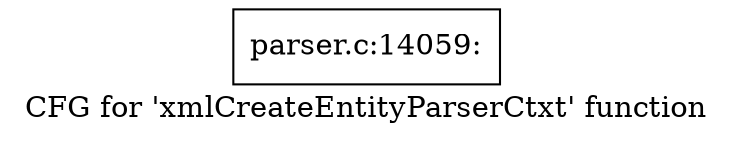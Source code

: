 digraph "CFG for 'xmlCreateEntityParserCtxt' function" {
	label="CFG for 'xmlCreateEntityParserCtxt' function";

	Node0x55d73bef0eb0 [shape=record,label="{parser.c:14059:}"];
}
